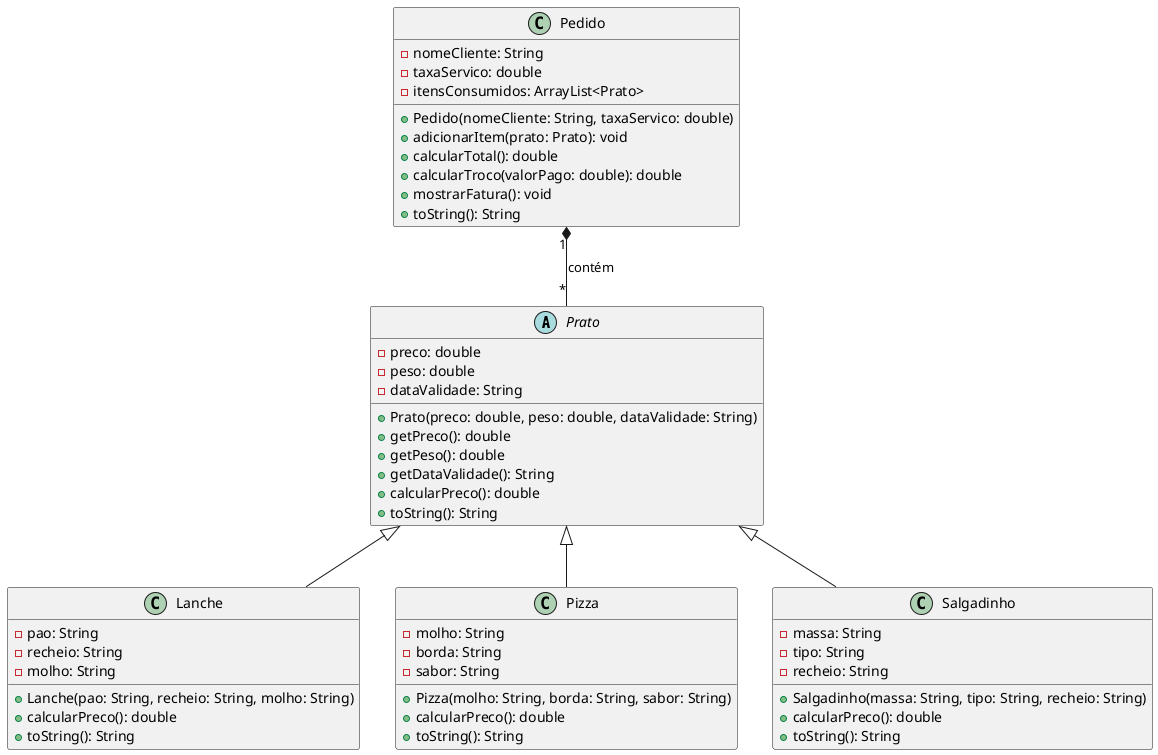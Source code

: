@startuml diagclasslanch

abstract class Prato {
    - preco: double
    - peso: double
    - dataValidade: String
    + Prato(preco: double, peso: double, dataValidade: String)
    + getPreco(): double
    + getPeso(): double
    + getDataValidade(): String
    + calcularPreco(): double
    + toString(): String
}

class Lanche {
    - pao: String
    - recheio: String
    - molho: String
    + Lanche(pao: String, recheio: String, molho: String)
    + calcularPreco(): double
    + toString(): String
}

class Pizza {
    - molho: String
    - borda: String
    - sabor: String
    + Pizza(molho: String, borda: String, sabor: String)
    + calcularPreco(): double
    + toString(): String
}

class Salgadinho {
    - massa: String
    - tipo: String
    - recheio: String
    + Salgadinho(massa: String, tipo: String, recheio: String)
    + calcularPreco(): double
    + toString(): String
}

class Pedido {
    - nomeCliente: String
    - taxaServico: double
    - itensConsumidos: ArrayList<Prato>
    + Pedido(nomeCliente: String, taxaServico: double)
    + adicionarItem(prato: Prato): void
    + calcularTotal(): double
    + calcularTroco(valorPago: double): double
    + mostrarFatura(): void
    + toString(): String
}

Prato <|-- Lanche
Prato <|-- Pizza
Prato <|-- Salgadinho

Pedido "1" *-- "*" Prato : contém

@enduml